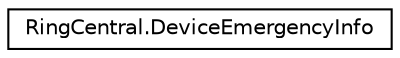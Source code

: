digraph "Graphical Class Hierarchy"
{
 // LATEX_PDF_SIZE
  edge [fontname="Helvetica",fontsize="10",labelfontname="Helvetica",labelfontsize="10"];
  node [fontname="Helvetica",fontsize="10",shape=record];
  rankdir="LR";
  Node0 [label="RingCentral.DeviceEmergencyInfo",height=0.2,width=0.4,color="black", fillcolor="white", style="filled",URL="$classRingCentral_1_1DeviceEmergencyInfo.html",tooltip="Device emergency settings"];
}
